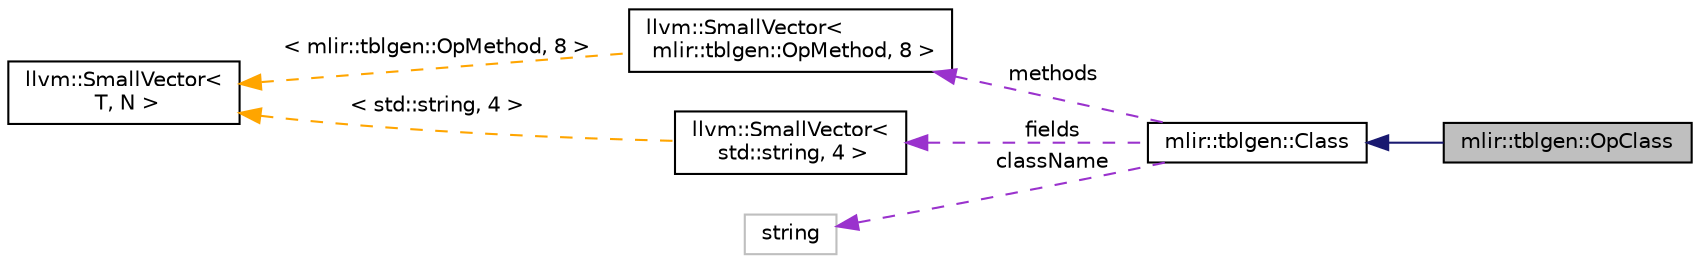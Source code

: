 digraph "mlir::tblgen::OpClass"
{
  bgcolor="transparent";
  edge [fontname="Helvetica",fontsize="10",labelfontname="Helvetica",labelfontsize="10"];
  node [fontname="Helvetica",fontsize="10",shape=record];
  rankdir="LR";
  Node2 [label="mlir::tblgen::OpClass",height=0.2,width=0.4,color="black", fillcolor="grey75", style="filled", fontcolor="black"];
  Node3 -> Node2 [dir="back",color="midnightblue",fontsize="10",style="solid",fontname="Helvetica"];
  Node3 [label="mlir::tblgen::Class",height=0.2,width=0.4,color="black",URL="$classmlir_1_1tblgen_1_1Class.html"];
  Node4 -> Node3 [dir="back",color="darkorchid3",fontsize="10",style="dashed",label=" methods" ,fontname="Helvetica"];
  Node4 [label="llvm::SmallVector\<\l mlir::tblgen::OpMethod, 8 \>",height=0.2,width=0.4,color="black",URL="$classllvm_1_1SmallVector.html"];
  Node5 -> Node4 [dir="back",color="orange",fontsize="10",style="dashed",label=" \< mlir::tblgen::OpMethod, 8 \>" ,fontname="Helvetica"];
  Node5 [label="llvm::SmallVector\<\l T, N \>",height=0.2,width=0.4,color="black",URL="$classllvm_1_1SmallVector.html"];
  Node6 -> Node3 [dir="back",color="darkorchid3",fontsize="10",style="dashed",label=" className" ,fontname="Helvetica"];
  Node6 [label="string",height=0.2,width=0.4,color="grey75"];
  Node7 -> Node3 [dir="back",color="darkorchid3",fontsize="10",style="dashed",label=" fields" ,fontname="Helvetica"];
  Node7 [label="llvm::SmallVector\<\l std::string, 4 \>",height=0.2,width=0.4,color="black",URL="$classllvm_1_1SmallVector.html"];
  Node5 -> Node7 [dir="back",color="orange",fontsize="10",style="dashed",label=" \< std::string, 4 \>" ,fontname="Helvetica"];
}
